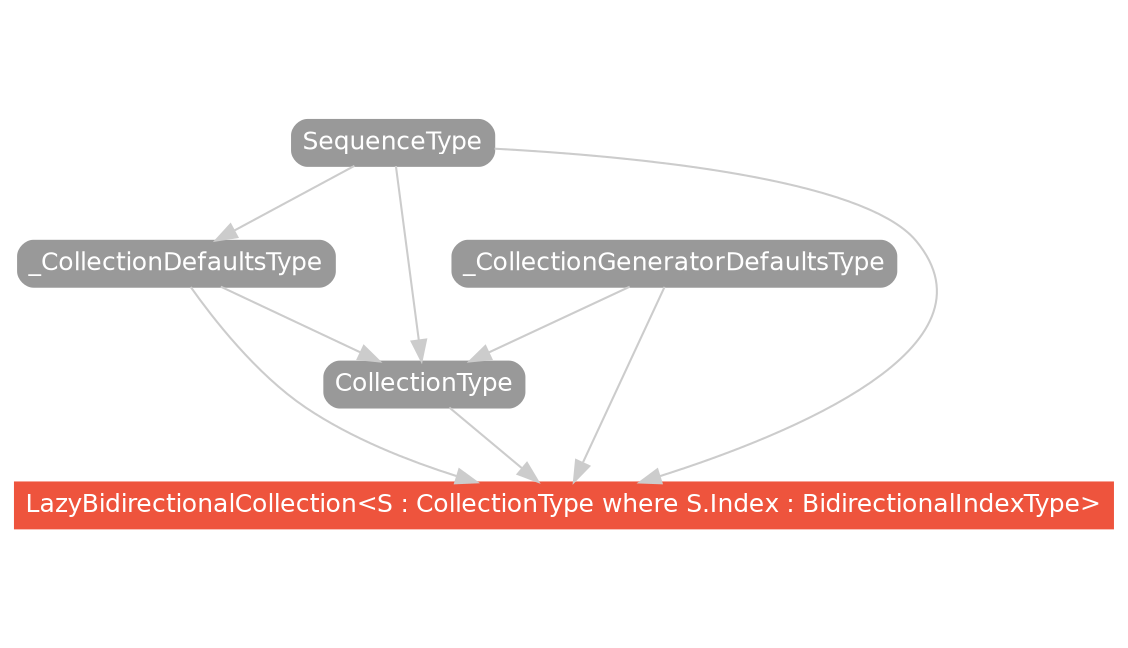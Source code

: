 strict digraph "LazyBidirectionalCollection<S : CollectionType where S.Index : BidirectionalIndexType> - Type Hierarchy - SwiftDoc.org" {
    pad="0.1,0.8"
    node [shape=box, style="filled,rounded", color="#999999", fillcolor="#999999", fontcolor=white, fontname=Helvetica, fontnames="Helvetica,sansserif", fontsize=12, margin="0.07,0.05", height="0.3"]
    edge [color="#cccccc"]
    "CollectionType" [URL="/protocol/CollectionType/"]
    "LazyBidirectionalCollection<S : CollectionType where S.Index : BidirectionalIndexType>" [URL="/type/LazyBidirectionalCollection/", style="filled", fillcolor="#ee543d", color="#ee543d"]
    "SequenceType" [URL="/protocol/SequenceType/"]
    "_CollectionDefaultsType" [URL="/protocol/_CollectionDefaultsType/"]
    "_CollectionGeneratorDefaultsType" [URL="/protocol/_CollectionGeneratorDefaultsType/"]    "CollectionType" -> "LazyBidirectionalCollection<S : CollectionType where S.Index : BidirectionalIndexType>"
    "SequenceType" -> "LazyBidirectionalCollection<S : CollectionType where S.Index : BidirectionalIndexType>"
    "_CollectionDefaultsType" -> "LazyBidirectionalCollection<S : CollectionType where S.Index : BidirectionalIndexType>"
    "_CollectionGeneratorDefaultsType" -> "LazyBidirectionalCollection<S : CollectionType where S.Index : BidirectionalIndexType>"
    "SequenceType" -> "CollectionType"
    "_CollectionDefaultsType" -> "CollectionType"
    "_CollectionGeneratorDefaultsType" -> "CollectionType"
    "SequenceType" -> "_CollectionDefaultsType"
    "SequenceType" -> "_CollectionDefaultsType"
    subgraph Types {
        rank = max; "LazyBidirectionalCollection<S : CollectionType where S.Index : BidirectionalIndexType>";
    }
}